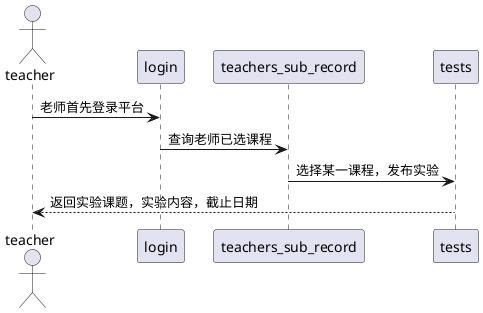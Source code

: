 @startuml
actor teacher
teacher -> login : 老师首先登录平台
login -> teachers_sub_record : 查询老师已选课程
teachers_sub_record -> tests : 选择某一课程，发布实验
tests --> teacher : 返回实验课题，实验内容，截止日期
@enduml